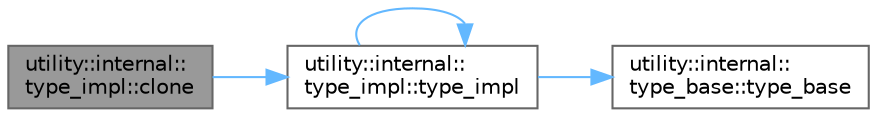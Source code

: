digraph "utility::internal::type_impl::clone"
{
 // LATEX_PDF_SIZE
  bgcolor="transparent";
  edge [fontname=Helvetica,fontsize=10,labelfontname=Helvetica,labelfontsize=10];
  node [fontname=Helvetica,fontsize=10,shape=box,height=0.2,width=0.4];
  rankdir="LR";
  Node1 [id="Node000001",label="utility::internal::\ltype_impl::clone",height=0.2,width=0.4,color="gray40", fillcolor="grey60", style="filled", fontcolor="black",tooltip=" "];
  Node1 -> Node2 [id="edge1_Node000001_Node000002",color="steelblue1",style="solid",tooltip=" "];
  Node2 [id="Node000002",label="utility::internal::\ltype_impl::type_impl",height=0.2,width=0.4,color="grey40", fillcolor="white", style="filled",URL="$classutility_1_1internal_1_1type__impl.html#abb800d572cd69d81e548a4a337b83c55",tooltip=" "];
  Node2 -> Node3 [id="edge2_Node000002_Node000003",color="steelblue1",style="solid",tooltip=" "];
  Node3 [id="Node000003",label="utility::internal::\ltype_base::type_base",height=0.2,width=0.4,color="grey40", fillcolor="white", style="filled",URL="$classutility_1_1internal_1_1type__base.html#add108447c7b1095f886ed2f685b67497",tooltip=" "];
  Node2 -> Node2 [id="edge3_Node000002_Node000002",color="steelblue1",style="solid",tooltip=" "];
}
